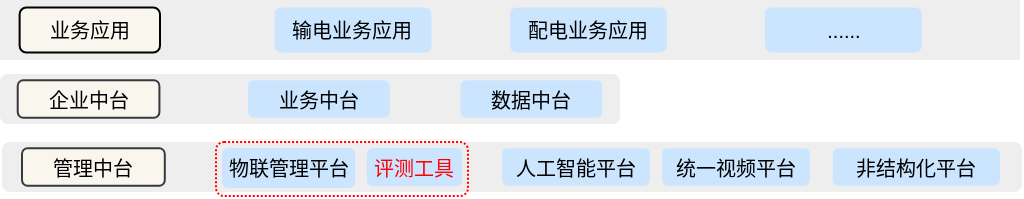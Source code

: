 <mxfile version="22.1.17" type="github">
  <diagram name="系统逻辑分层组件视图" id="ts1mlfaZqgR7DDF70TvN">
    <mxGraphModel dx="1914" dy="976" grid="1" gridSize="10" guides="1" tooltips="1" connect="1" arrows="1" fold="1" page="1" pageScale="1" pageWidth="827" pageHeight="1169" math="0" shadow="0">
      <root>
        <mxCell id="0" />
        <mxCell id="1" parent="0" />
        <mxCell id="CSi7sFmbqDeR1GMIAVVv-34" value="" style="group" vertex="1" connectable="0" parent="1">
          <mxGeometry x="39" y="330" width="511" height="95" as="geometry" />
        </mxCell>
        <mxCell id="CSi7sFmbqDeR1GMIAVVv-14" value="" style="group;fillColor=#eeeeee;strokeColor=none;fontSize=10;" vertex="1" connectable="0" parent="CSi7sFmbqDeR1GMIAVVv-34">
          <mxGeometry width="510" height="30" as="geometry" />
        </mxCell>
        <mxCell id="CSi7sFmbqDeR1GMIAVVv-7" value="" style="rounded=1;whiteSpace=wrap;html=1;fillColor=#eeeeee;strokeColor=none;fontSize=10;" vertex="1" parent="CSi7sFmbqDeR1GMIAVVv-14">
          <mxGeometry width="500" height="30" as="geometry" />
        </mxCell>
        <mxCell id="CSi7sFmbqDeR1GMIAVVv-2" value="业务应用" style="rounded=1;whiteSpace=wrap;html=1;fillColor=#f9f7ed;strokeColor=default;fontSize=10;" vertex="1" parent="CSi7sFmbqDeR1GMIAVVv-14">
          <mxGeometry x="9.81" y="3.75" width="70.19" height="22.5" as="geometry" />
        </mxCell>
        <mxCell id="CSi7sFmbqDeR1GMIAVVv-5" value="输电业务应用" style="rounded=1;whiteSpace=wrap;html=1;fillColor=#cce5ff;strokeColor=none;fontSize=10;" vertex="1" parent="CSi7sFmbqDeR1GMIAVVv-14">
          <mxGeometry x="137.308" y="3.75" width="78.462" height="22.5" as="geometry" />
        </mxCell>
        <mxCell id="CSi7sFmbqDeR1GMIAVVv-6" value="配电业务应用" style="rounded=1;whiteSpace=wrap;html=1;fillColor=#cce5ff;strokeColor=none;fontSize=10;" vertex="1" parent="CSi7sFmbqDeR1GMIAVVv-14">
          <mxGeometry x="255" y="3.75" width="78.462" height="22.5" as="geometry" />
        </mxCell>
        <mxCell id="CSi7sFmbqDeR1GMIAVVv-10" value="......" style="rounded=1;whiteSpace=wrap;html=1;fillColor=#cce5ff;strokeColor=none;fontSize=10;" vertex="1" parent="CSi7sFmbqDeR1GMIAVVv-14">
          <mxGeometry x="382.5" y="3.75" width="78.462" height="22.5" as="geometry" />
        </mxCell>
        <mxCell id="CSi7sFmbqDeR1GMIAVVv-16" value="" style="group;fontSize=10;" vertex="1" connectable="0" parent="CSi7sFmbqDeR1GMIAVVv-34">
          <mxGeometry y="37" width="310" height="25" as="geometry" />
        </mxCell>
        <mxCell id="CSi7sFmbqDeR1GMIAVVv-13" value="" style="rounded=1;whiteSpace=wrap;html=1;fillColor=#eeeeee;strokeColor=none;fontSize=10;" vertex="1" parent="CSi7sFmbqDeR1GMIAVVv-16">
          <mxGeometry width="310" height="25" as="geometry" />
        </mxCell>
        <mxCell id="CSi7sFmbqDeR1GMIAVVv-15" value="" style="group;fontSize=10;" vertex="1" connectable="0" parent="CSi7sFmbqDeR1GMIAVVv-16">
          <mxGeometry x="8.857" y="3.125" width="292.286" height="18.75" as="geometry" />
        </mxCell>
        <mxCell id="CSi7sFmbqDeR1GMIAVVv-3" value="企业中台" style="rounded=1;whiteSpace=wrap;html=1;fillColor=#f9f7ed;strokeColor=#36393d;fontSize=10;" vertex="1" parent="CSi7sFmbqDeR1GMIAVVv-15">
          <mxGeometry width="70.857" height="18.75" as="geometry" />
        </mxCell>
        <mxCell id="CSi7sFmbqDeR1GMIAVVv-11" value="业务中台" style="rounded=1;whiteSpace=wrap;html=1;fillColor=#cce5ff;strokeColor=none;fontSize=10;" vertex="1" parent="CSi7sFmbqDeR1GMIAVVv-15">
          <mxGeometry x="115.143" width="70.857" height="18.75" as="geometry" />
        </mxCell>
        <mxCell id="CSi7sFmbqDeR1GMIAVVv-12" value="数据中台" style="rounded=1;whiteSpace=wrap;html=1;fillColor=#cce5ff;strokeColor=none;fontSize=10;" vertex="1" parent="CSi7sFmbqDeR1GMIAVVv-15">
          <mxGeometry x="221.429" width="70.857" height="18.75" as="geometry" />
        </mxCell>
        <mxCell id="CSi7sFmbqDeR1GMIAVVv-33" value="" style="group" vertex="1" connectable="0" parent="CSi7sFmbqDeR1GMIAVVv-34">
          <mxGeometry x="1" y="71" width="510" height="25" as="geometry" />
        </mxCell>
        <mxCell id="CSi7sFmbqDeR1GMIAVVv-22" value="" style="rounded=1;whiteSpace=wrap;html=1;fillColor=#eeeeee;strokeColor=none;container=0;fontSize=10;" vertex="1" parent="CSi7sFmbqDeR1GMIAVVv-33">
          <mxGeometry width="510.0" height="25" as="geometry" />
        </mxCell>
        <mxCell id="CSi7sFmbqDeR1GMIAVVv-27" value="非结构化平台" style="rounded=1;whiteSpace=wrap;html=1;fillColor=#cce5ff;strokeColor=none;container=0;fontSize=10;" vertex="1" parent="CSi7sFmbqDeR1GMIAVVv-33">
          <mxGeometry x="415.4" y="3.13" width="83.6" height="18.75" as="geometry" />
        </mxCell>
        <mxCell id="CSi7sFmbqDeR1GMIAVVv-24" value="管理中台" style="rounded=1;whiteSpace=wrap;html=1;fillColor=#f9f7ed;strokeColor=#36393d;container=0;fontSize=10;" vertex="1" parent="CSi7sFmbqDeR1GMIAVVv-33">
          <mxGeometry x="10.001" y="3.125" width="71.4" height="18.75" as="geometry" />
        </mxCell>
        <mxCell id="CSi7sFmbqDeR1GMIAVVv-26" value="统一视频平台" style="rounded=1;whiteSpace=wrap;html=1;fillColor=#cce5ff;strokeColor=none;container=0;fontSize=10;" vertex="1" parent="CSi7sFmbqDeR1GMIAVVv-33">
          <mxGeometry x="330" y="3.13" width="74" height="18.75" as="geometry" />
        </mxCell>
        <mxCell id="CSi7sFmbqDeR1GMIAVVv-31" value="人工智能平台" style="rounded=1;whiteSpace=wrap;html=1;fillColor=#cce5ff;strokeColor=none;container=0;fontSize=10;" vertex="1" parent="CSi7sFmbqDeR1GMIAVVv-33">
          <mxGeometry x="250" y="3.13" width="74" height="18.75" as="geometry" />
        </mxCell>
        <mxCell id="CSi7sFmbqDeR1GMIAVVv-32" value="" style="group" vertex="1" connectable="0" parent="CSi7sFmbqDeR1GMIAVVv-33">
          <mxGeometry x="110" y="3" width="120" height="20.94" as="geometry" />
        </mxCell>
        <mxCell id="CSi7sFmbqDeR1GMIAVVv-25" value="物联管理平台" style="rounded=1;whiteSpace=wrap;html=1;fillColor=#cce5ff;strokeColor=none;container=0;fontSize=10;" vertex="1" parent="CSi7sFmbqDeR1GMIAVVv-32">
          <mxGeometry width="66.672" height="20.0" as="geometry" />
        </mxCell>
        <mxCell id="CSi7sFmbqDeR1GMIAVVv-29" value="&lt;font color=&quot;#ff0000&quot;&gt;评测工具&lt;/font&gt;" style="rounded=1;whiteSpace=wrap;html=1;fillColor=#cce5ff;strokeColor=none;container=0;fontSize=10;" vertex="1" parent="CSi7sFmbqDeR1GMIAVVv-32">
          <mxGeometry x="72.421" width="47.579" height="19.102" as="geometry" />
        </mxCell>
        <mxCell id="CSi7sFmbqDeR1GMIAVVv-30" value="" style="rounded=1;whiteSpace=wrap;html=1;fillColor=none;strokeColor=#FF0000;container=0;fontSize=10;dashed=1;dashPattern=1 1;" vertex="1" parent="CSi7sFmbqDeR1GMIAVVv-32">
          <mxGeometry x="-3" y="-3" width="126" height="27" as="geometry" />
        </mxCell>
      </root>
    </mxGraphModel>
  </diagram>
</mxfile>
